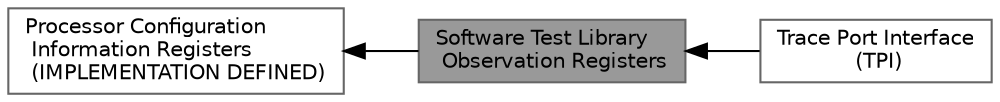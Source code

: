 digraph "Software Test Library Observation Registers"
{
 // LATEX_PDF_SIZE
  bgcolor="transparent";
  edge [fontname=Helvetica,fontsize=10,labelfontname=Helvetica,labelfontsize=10];
  node [fontname=Helvetica,fontsize=10,shape=box,height=0.2,width=0.4];
  rankdir=LR;
  Node3 [id="Node000003",label="Trace Port Interface\l (TPI)",height=0.2,width=0.4,color="grey40", fillcolor="white", style="filled",URL="$group__CMSIS__TPI.html",tooltip="Type definitions for the Trace Port Interface (TPI)"];
  Node2 [id="Node000002",label="Processor Configuration\l Information Registers\l (IMPLEMENTATION DEFINED)",height=0.2,width=0.4,color="grey40", fillcolor="white", style="filled",URL="$group__PrcCfgInf__Type.html",tooltip="Type definitions for the Processor Configuration Information Registerss (PRCCFGINF)"];
  Node1 [id="Node000001",label="Software Test Library\l Observation Registers",height=0.2,width=0.4,color="gray40", fillcolor="grey60", style="filled", fontcolor="black",tooltip="Type definitions for the Software Test Library Observation Registerss (STL)"];
  Node2->Node1 [shape=plaintext, dir="back", style="solid"];
  Node1->Node3 [shape=plaintext, dir="back", style="solid"];
}
